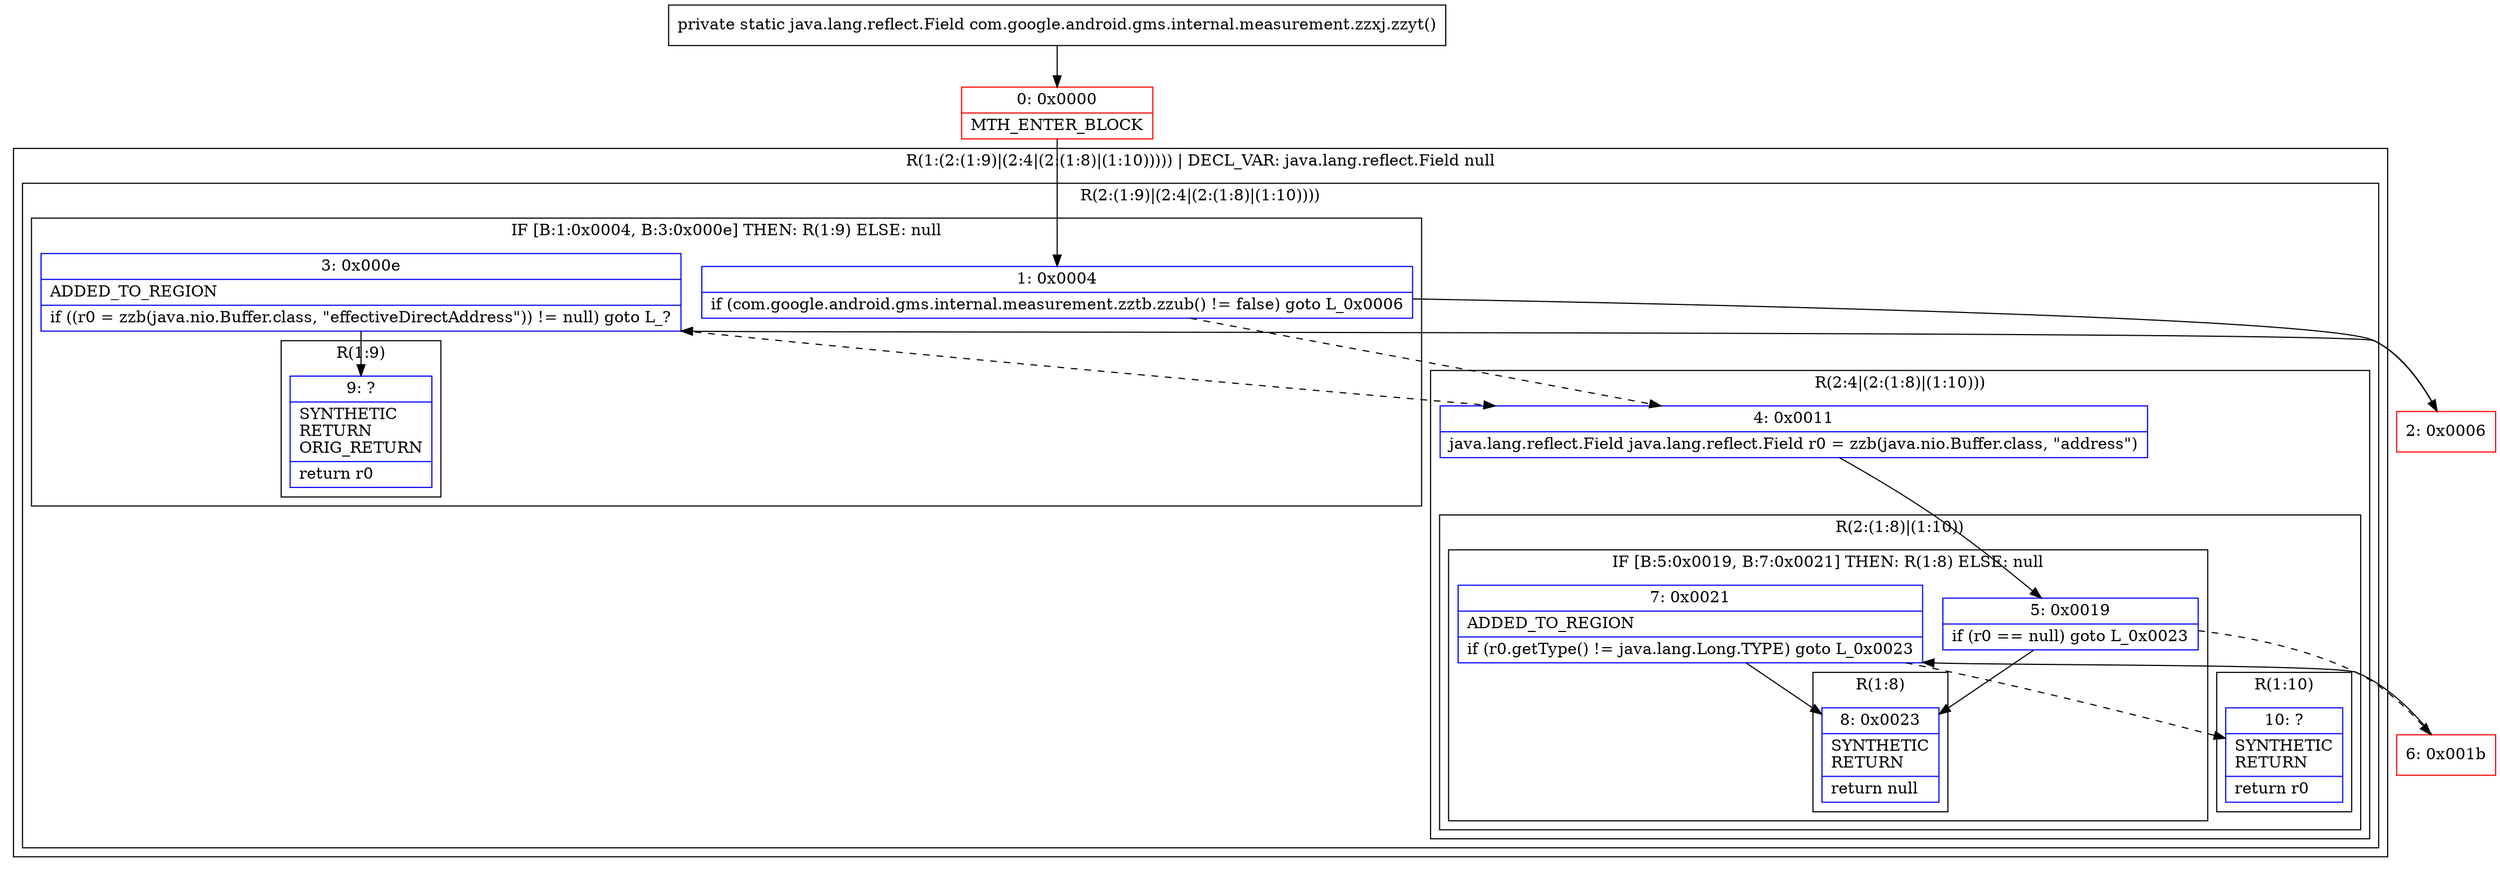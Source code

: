 digraph "CFG forcom.google.android.gms.internal.measurement.zzxj.zzyt()Ljava\/lang\/reflect\/Field;" {
subgraph cluster_Region_542035137 {
label = "R(1:(2:(1:9)|(2:4|(2:(1:8)|(1:10))))) | DECL_VAR: java.lang.reflect.Field null\l";
node [shape=record,color=blue];
subgraph cluster_Region_833242425 {
label = "R(2:(1:9)|(2:4|(2:(1:8)|(1:10))))";
node [shape=record,color=blue];
subgraph cluster_IfRegion_809314808 {
label = "IF [B:1:0x0004, B:3:0x000e] THEN: R(1:9) ELSE: null";
node [shape=record,color=blue];
Node_1 [shape=record,label="{1\:\ 0x0004|if (com.google.android.gms.internal.measurement.zztb.zzub() != false) goto L_0x0006\l}"];
Node_3 [shape=record,label="{3\:\ 0x000e|ADDED_TO_REGION\l|if ((r0 = zzb(java.nio.Buffer.class, \"effectiveDirectAddress\")) != null) goto L_?\l}"];
subgraph cluster_Region_815853795 {
label = "R(1:9)";
node [shape=record,color=blue];
Node_9 [shape=record,label="{9\:\ ?|SYNTHETIC\lRETURN\lORIG_RETURN\l|return r0\l}"];
}
}
subgraph cluster_Region_672605725 {
label = "R(2:4|(2:(1:8)|(1:10)))";
node [shape=record,color=blue];
Node_4 [shape=record,label="{4\:\ 0x0011|java.lang.reflect.Field java.lang.reflect.Field r0 = zzb(java.nio.Buffer.class, \"address\")\l}"];
subgraph cluster_Region_1717443314 {
label = "R(2:(1:8)|(1:10))";
node [shape=record,color=blue];
subgraph cluster_IfRegion_1205011288 {
label = "IF [B:5:0x0019, B:7:0x0021] THEN: R(1:8) ELSE: null";
node [shape=record,color=blue];
Node_5 [shape=record,label="{5\:\ 0x0019|if (r0 == null) goto L_0x0023\l}"];
Node_7 [shape=record,label="{7\:\ 0x0021|ADDED_TO_REGION\l|if (r0.getType() != java.lang.Long.TYPE) goto L_0x0023\l}"];
subgraph cluster_Region_96340109 {
label = "R(1:8)";
node [shape=record,color=blue];
Node_8 [shape=record,label="{8\:\ 0x0023|SYNTHETIC\lRETURN\l|return null\l}"];
}
}
subgraph cluster_Region_1566857021 {
label = "R(1:10)";
node [shape=record,color=blue];
Node_10 [shape=record,label="{10\:\ ?|SYNTHETIC\lRETURN\l|return r0\l}"];
}
}
}
}
}
Node_0 [shape=record,color=red,label="{0\:\ 0x0000|MTH_ENTER_BLOCK\l}"];
Node_2 [shape=record,color=red,label="{2\:\ 0x0006}"];
Node_6 [shape=record,color=red,label="{6\:\ 0x001b}"];
MethodNode[shape=record,label="{private static java.lang.reflect.Field com.google.android.gms.internal.measurement.zzxj.zzyt() }"];
MethodNode -> Node_0;
Node_1 -> Node_2;
Node_1 -> Node_4[style=dashed];
Node_3 -> Node_4[style=dashed];
Node_3 -> Node_9;
Node_4 -> Node_5;
Node_5 -> Node_6[style=dashed];
Node_5 -> Node_8;
Node_7 -> Node_8;
Node_7 -> Node_10[style=dashed];
Node_0 -> Node_1;
Node_2 -> Node_3;
Node_6 -> Node_7;
}

